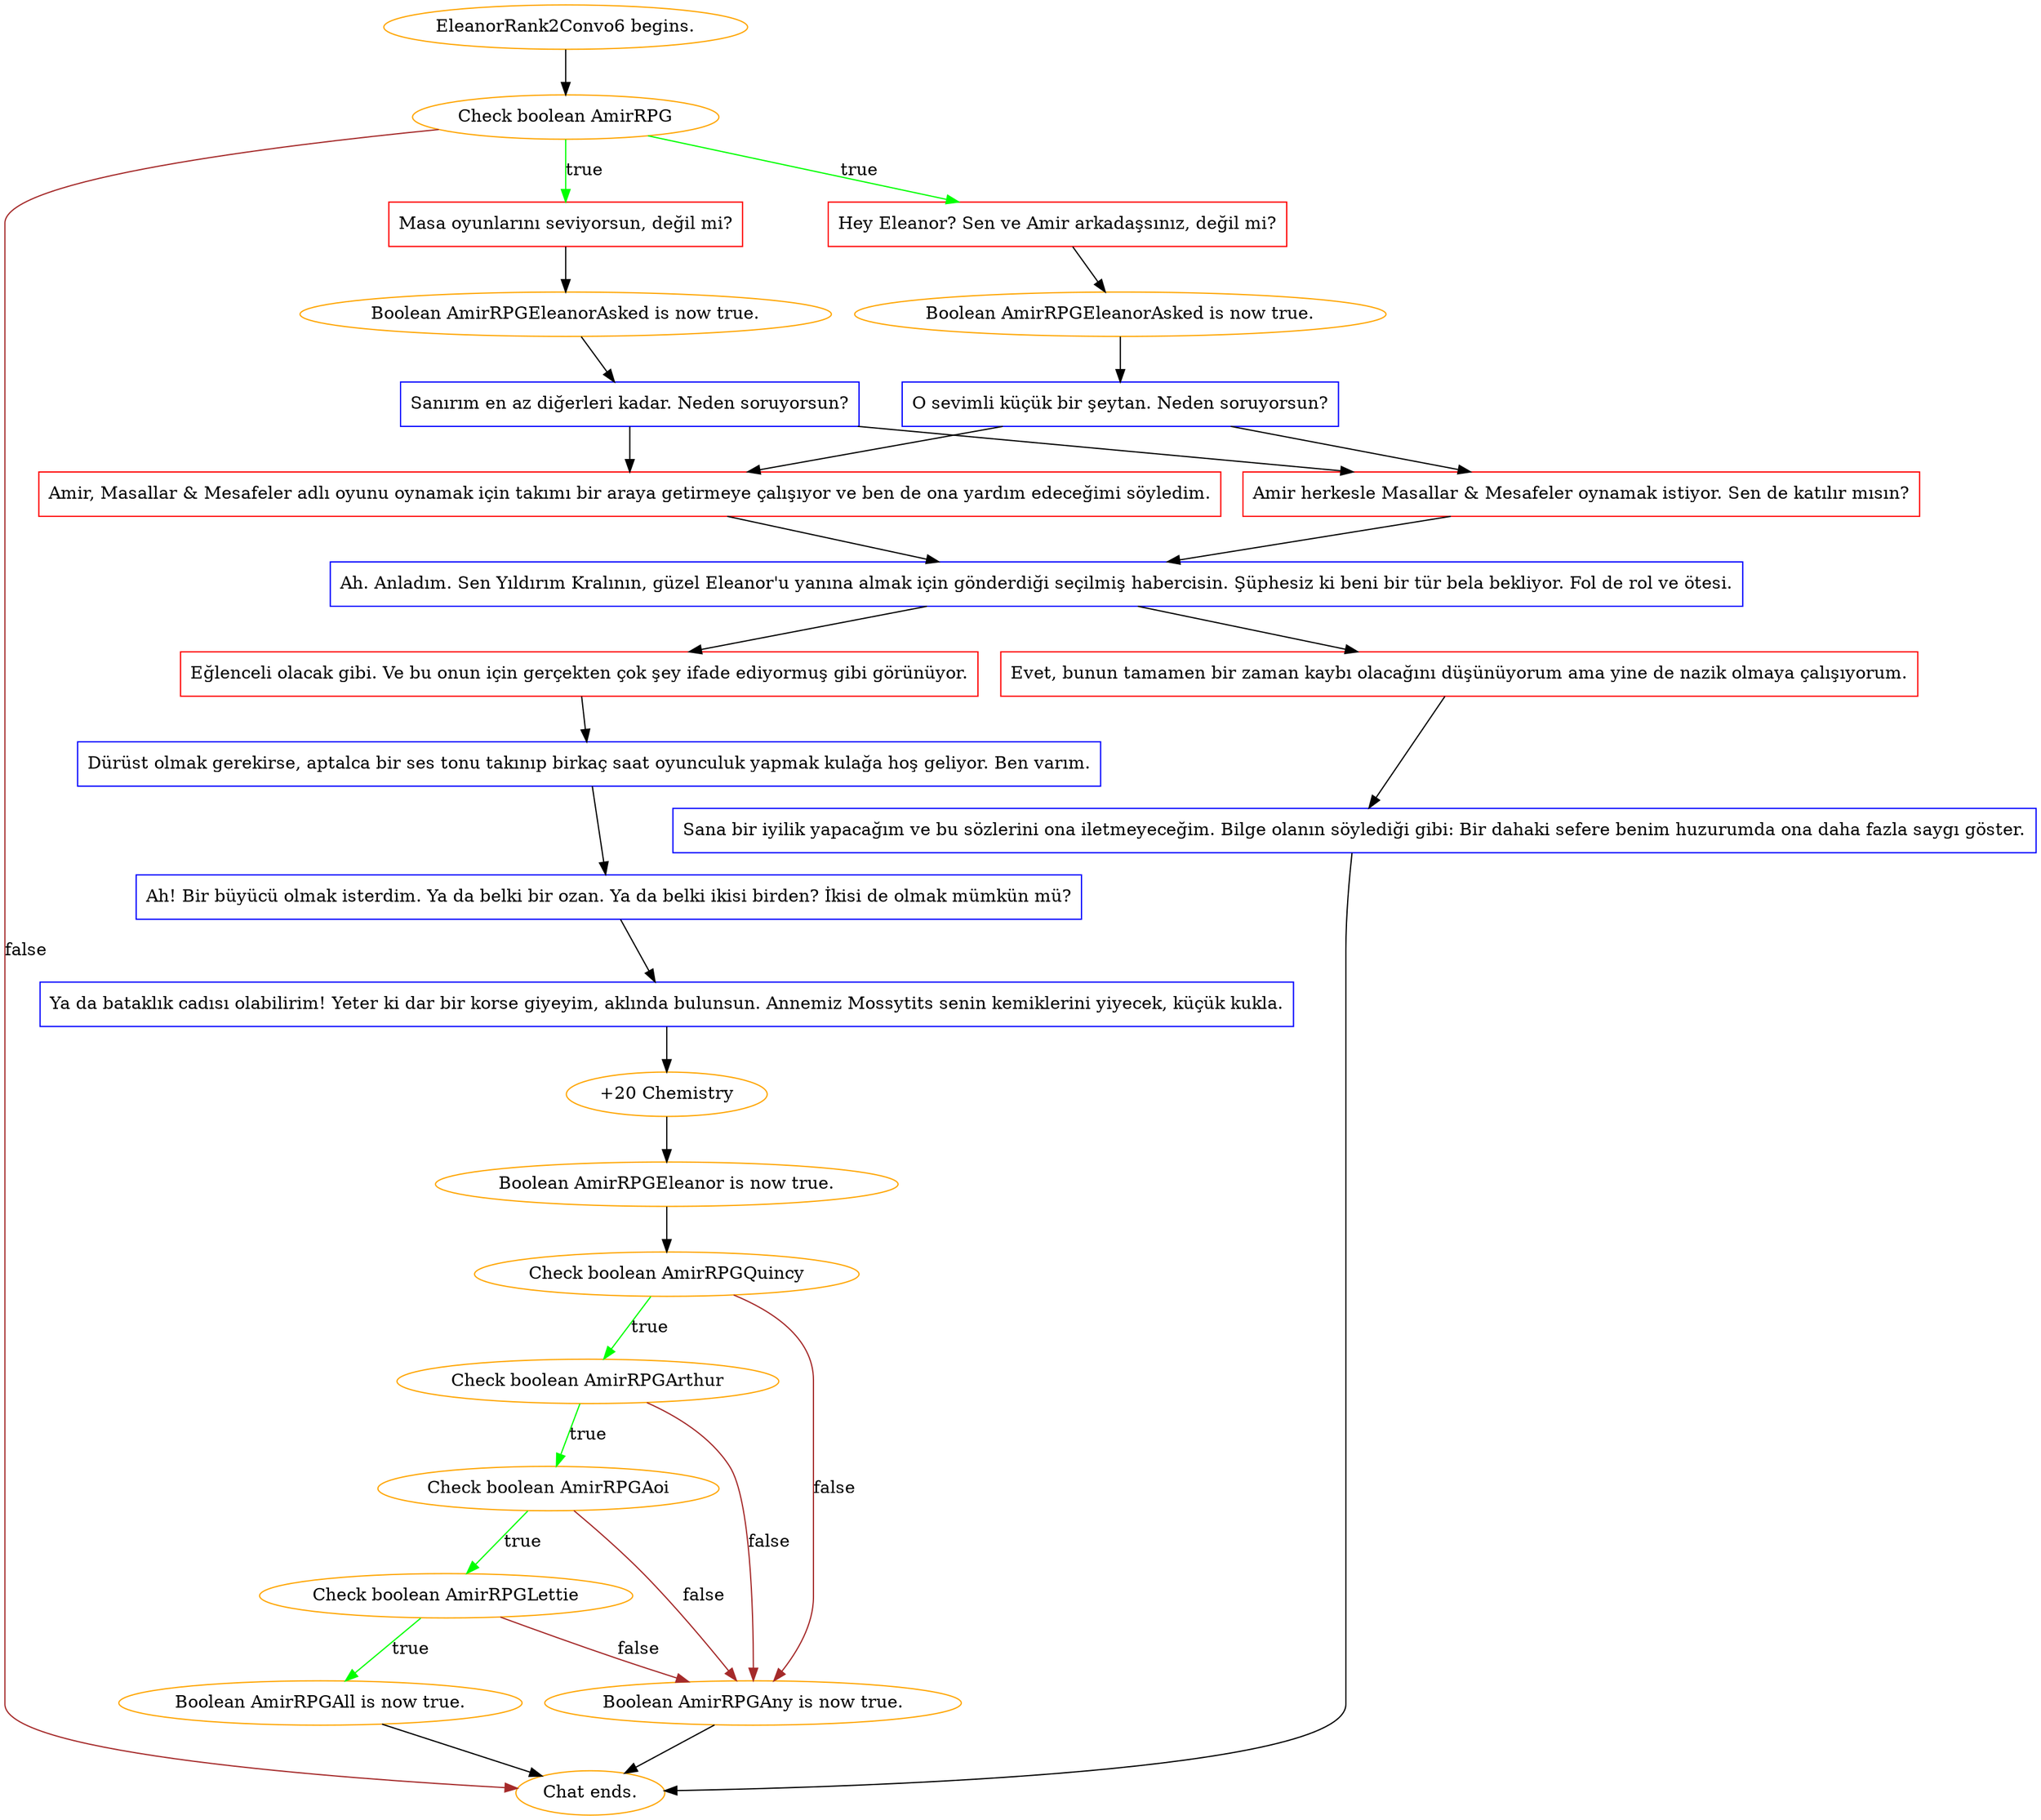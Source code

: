digraph {
	"EleanorRank2Convo6 begins." [color=orange];
		"EleanorRank2Convo6 begins." -> j4038456104;
	j4038456104 [label="Check boolean AmirRPG",color=orange];
		j4038456104 -> j1243489963 [label=true,color=green];
		j4038456104 -> j2525072370 [label=true,color=green];
		j4038456104 -> "Chat ends." [label=false,color=brown];
	j1243489963 [label="Hey Eleanor? Sen ve Amir arkadaşsınız, değil mi?",shape=box,color=red];
		j1243489963 -> j1702459940;
	j2525072370 [label="Masa oyunlarını seviyorsun, değil mi?",shape=box,color=red];
		j2525072370 -> j2486411297;
	"Chat ends." [color=orange];
	j1702459940 [label="Boolean AmirRPGEleanorAsked is now true.",color=orange];
		j1702459940 -> j1375974430;
	j2486411297 [label="Boolean AmirRPGEleanorAsked is now true.",color=orange];
		j2486411297 -> j1949472459;
	j1375974430 [label="O sevimli küçük bir şeytan. Neden soruyorsun?",shape=box,color=blue];
		j1375974430 -> j4098284842;
		j1375974430 -> j1502931988;
	j1949472459 [label="Sanırım en az diğerleri kadar. Neden soruyorsun?",shape=box,color=blue];
		j1949472459 -> j4098284842;
		j1949472459 -> j1502931988;
	j4098284842 [label="Amir, Masallar & Mesafeler adlı oyunu oynamak için takımı bir araya getirmeye çalışıyor ve ben de ona yardım edeceğimi söyledim.",shape=box,color=red];
		j4098284842 -> j217175819;
	j1502931988 [label="Amir herkesle Masallar & Mesafeler oynamak istiyor. Sen de katılır mısın?",shape=box,color=red];
		j1502931988 -> j217175819;
	j217175819 [label="Ah. Anladım. Sen Yıldırım Kralının, güzel Eleanor'u yanına almak için gönderdiği seçilmiş habercisin. Şüphesiz ki beni bir tür bela bekliyor. Fol de rol ve ötesi.",shape=box,color=blue];
		j217175819 -> j617310745;
		j217175819 -> j2943915825;
	j617310745 [label="Evet, bunun tamamen bir zaman kaybı olacağını düşünüyorum ama yine de nazik olmaya çalışıyorum.",shape=box,color=red];
		j617310745 -> j3237443131;
	j2943915825 [label="Eğlenceli olacak gibi. Ve bu onun için gerçekten çok şey ifade ediyormuş gibi görünüyor.",shape=box,color=red];
		j2943915825 -> j4055651019;
	j3237443131 [label="Sana bir iyilik yapacağım ve bu sözlerini ona iletmeyeceğim. Bilge olanın söylediği gibi: Bir dahaki sefere benim huzurumda ona daha fazla saygı göster.",shape=box,color=blue];
		j3237443131 -> "Chat ends.";
	j4055651019 [label="Dürüst olmak gerekirse, aptalca bir ses tonu takınıp birkaç saat oyunculuk yapmak kulağa hoş geliyor. Ben varım.",shape=box,color=blue];
		j4055651019 -> j105053397;
	j105053397 [label="Ah! Bir büyücü olmak isterdim. Ya da belki bir ozan. Ya da belki ikisi birden? İkisi de olmak mümkün mü?",shape=box,color=blue];
		j105053397 -> j557892733;
	j557892733 [label="Ya da bataklık cadısı olabilirim! Yeter ki dar bir korse giyeyim, aklında bulunsun. Annemiz Mossytits senin kemiklerini yiyecek, küçük kukla.",shape=box,color=blue];
		j557892733 -> j1667172562;
	j1667172562 [label="+20 Chemistry",color=orange];
		j1667172562 -> j628696720;
	j628696720 [label="Boolean AmirRPGEleanor is now true.",color=orange];
		j628696720 -> j544204682;
	j544204682 [label="Check boolean AmirRPGQuincy",color=orange];
		j544204682 -> j154985083 [label=true,color=green];
		j544204682 -> j1992773596 [label=false,color=brown];
	j154985083 [label="Check boolean AmirRPGArthur",color=orange];
		j154985083 -> j3551149342 [label=true,color=green];
		j154985083 -> j1992773596 [label=false,color=brown];
	j1992773596 [label="Boolean AmirRPGAny is now true.",color=orange];
		j1992773596 -> "Chat ends.";
	j3551149342 [label="Check boolean AmirRPGAoi",color=orange];
		j3551149342 -> j682952477 [label=true,color=green];
		j3551149342 -> j1992773596 [label=false,color=brown];
	j682952477 [label="Check boolean AmirRPGLettie",color=orange];
		j682952477 -> j2677000302 [label=true,color=green];
		j682952477 -> j1992773596 [label=false,color=brown];
	j2677000302 [label="Boolean AmirRPGAll is now true.",color=orange];
		j2677000302 -> "Chat ends.";
}